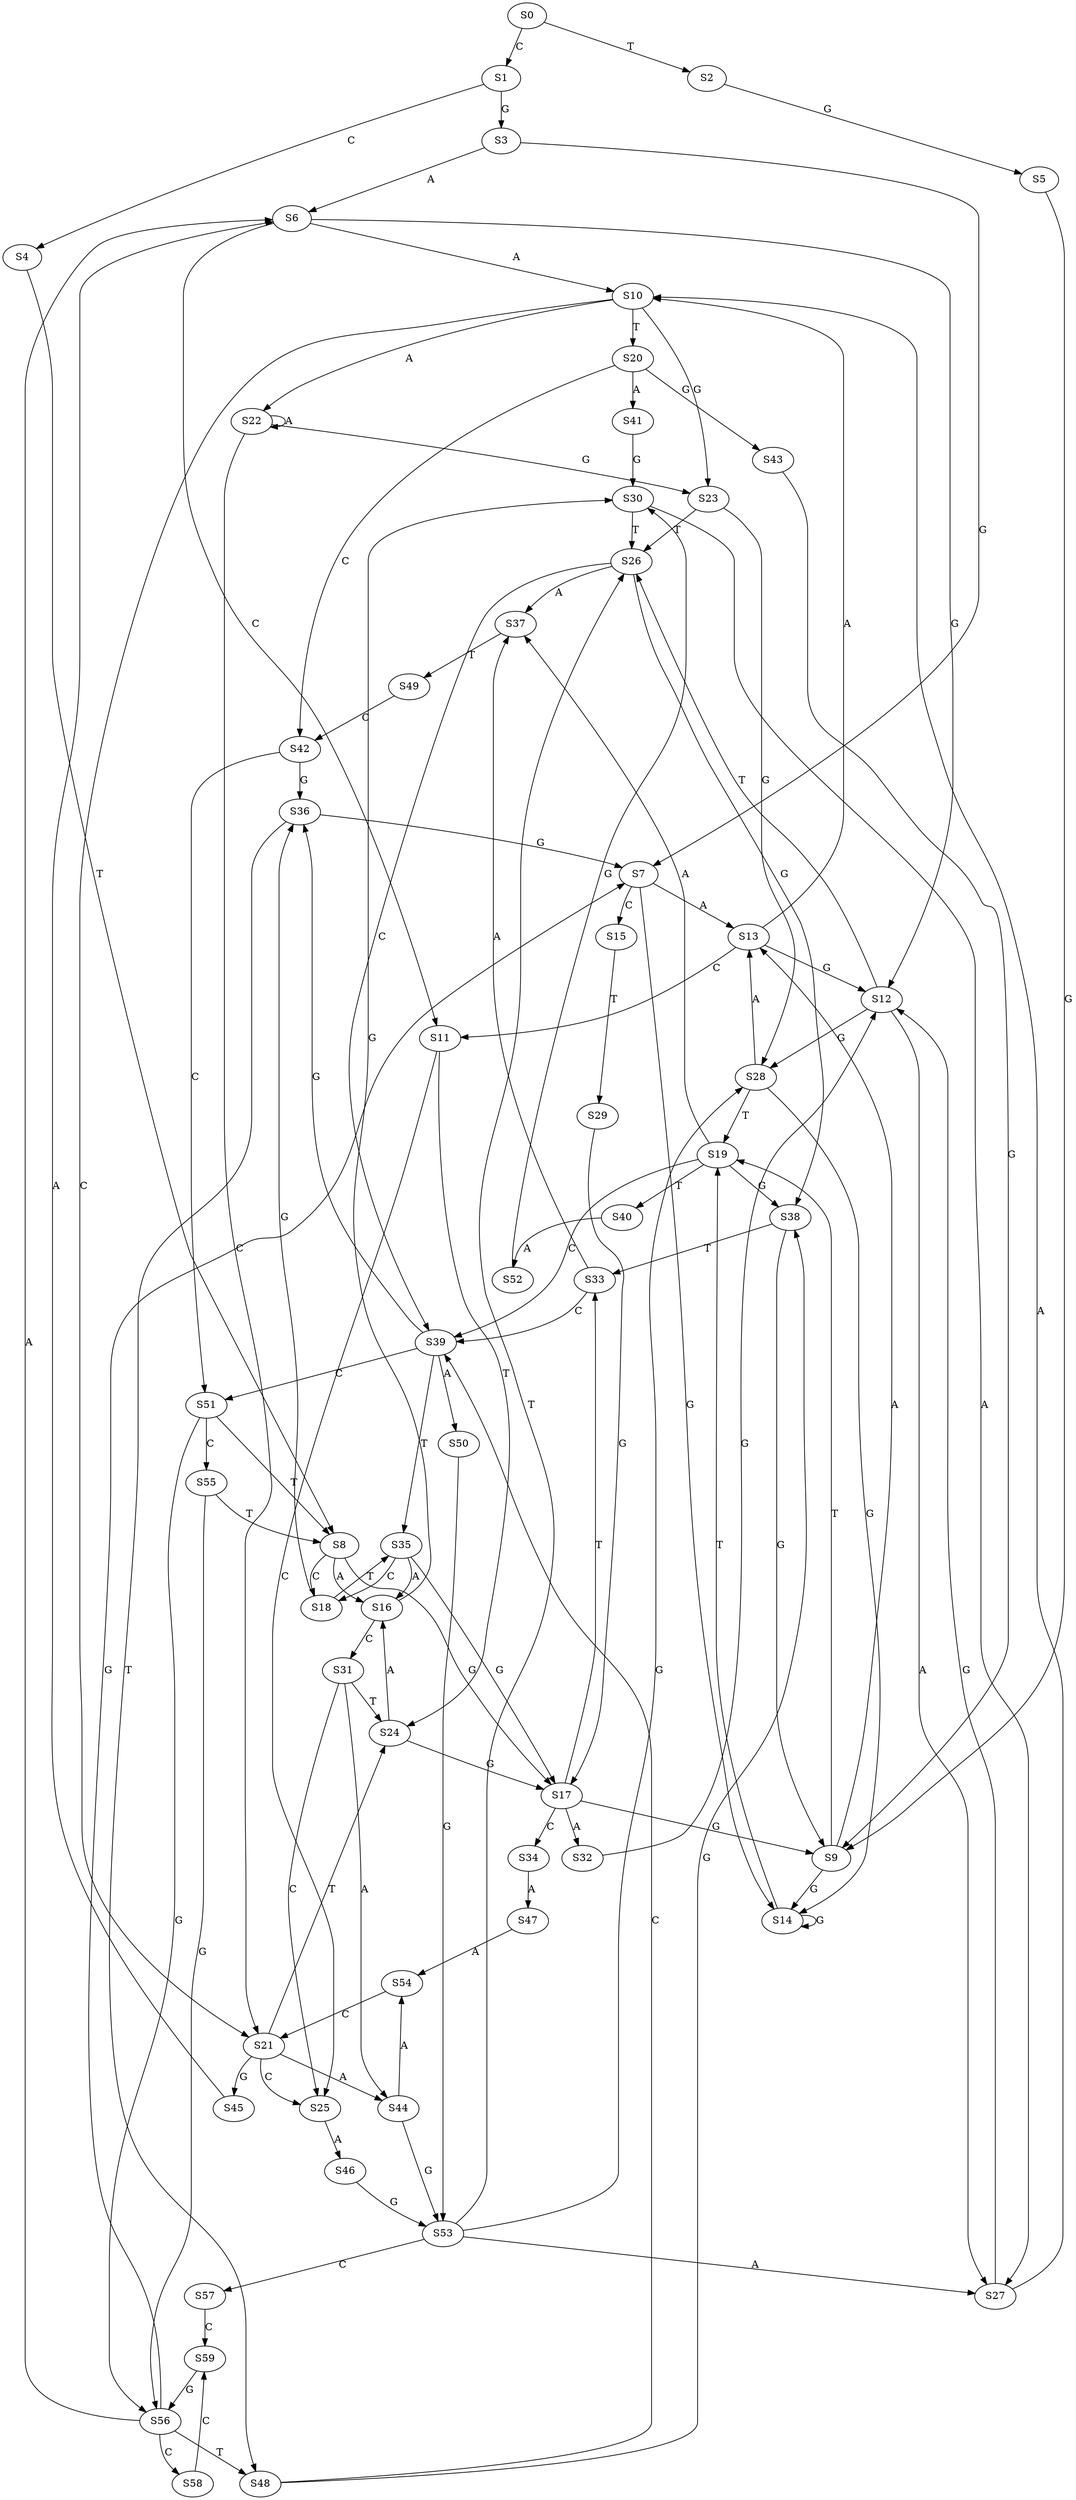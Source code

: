 strict digraph  {
	S0 -> S1 [ label = C ];
	S0 -> S2 [ label = T ];
	S1 -> S3 [ label = G ];
	S1 -> S4 [ label = C ];
	S2 -> S5 [ label = G ];
	S3 -> S6 [ label = A ];
	S3 -> S7 [ label = G ];
	S4 -> S8 [ label = T ];
	S5 -> S9 [ label = G ];
	S6 -> S10 [ label = A ];
	S6 -> S11 [ label = C ];
	S6 -> S12 [ label = G ];
	S7 -> S13 [ label = A ];
	S7 -> S14 [ label = G ];
	S7 -> S15 [ label = C ];
	S8 -> S16 [ label = A ];
	S8 -> S17 [ label = G ];
	S8 -> S18 [ label = C ];
	S9 -> S19 [ label = T ];
	S9 -> S14 [ label = G ];
	S9 -> S13 [ label = A ];
	S10 -> S20 [ label = T ];
	S10 -> S21 [ label = C ];
	S10 -> S22 [ label = A ];
	S10 -> S23 [ label = G ];
	S11 -> S24 [ label = T ];
	S11 -> S25 [ label = C ];
	S12 -> S26 [ label = T ];
	S12 -> S27 [ label = A ];
	S12 -> S28 [ label = G ];
	S13 -> S10 [ label = A ];
	S13 -> S11 [ label = C ];
	S13 -> S12 [ label = G ];
	S14 -> S19 [ label = T ];
	S14 -> S14 [ label = G ];
	S15 -> S29 [ label = T ];
	S16 -> S30 [ label = G ];
	S16 -> S31 [ label = C ];
	S17 -> S32 [ label = A ];
	S17 -> S33 [ label = T ];
	S17 -> S34 [ label = C ];
	S17 -> S9 [ label = G ];
	S18 -> S35 [ label = T ];
	S18 -> S36 [ label = G ];
	S19 -> S37 [ label = A ];
	S19 -> S38 [ label = G ];
	S19 -> S39 [ label = C ];
	S19 -> S40 [ label = T ];
	S20 -> S41 [ label = A ];
	S20 -> S42 [ label = C ];
	S20 -> S43 [ label = G ];
	S21 -> S44 [ label = A ];
	S21 -> S45 [ label = G ];
	S21 -> S25 [ label = C ];
	S21 -> S24 [ label = T ];
	S22 -> S23 [ label = G ];
	S22 -> S21 [ label = C ];
	S22 -> S22 [ label = A ];
	S23 -> S26 [ label = T ];
	S23 -> S28 [ label = G ];
	S24 -> S16 [ label = A ];
	S24 -> S17 [ label = G ];
	S25 -> S46 [ label = A ];
	S26 -> S37 [ label = A ];
	S26 -> S39 [ label = C ];
	S26 -> S38 [ label = G ];
	S27 -> S10 [ label = A ];
	S27 -> S12 [ label = G ];
	S28 -> S13 [ label = A ];
	S28 -> S19 [ label = T ];
	S28 -> S14 [ label = G ];
	S29 -> S17 [ label = G ];
	S30 -> S26 [ label = T ];
	S30 -> S27 [ label = A ];
	S31 -> S25 [ label = C ];
	S31 -> S24 [ label = T ];
	S31 -> S44 [ label = A ];
	S32 -> S12 [ label = G ];
	S33 -> S39 [ label = C ];
	S33 -> S37 [ label = A ];
	S34 -> S47 [ label = A ];
	S35 -> S17 [ label = G ];
	S35 -> S18 [ label = C ];
	S35 -> S16 [ label = A ];
	S36 -> S7 [ label = G ];
	S36 -> S48 [ label = T ];
	S37 -> S49 [ label = T ];
	S38 -> S33 [ label = T ];
	S38 -> S9 [ label = G ];
	S39 -> S35 [ label = T ];
	S39 -> S36 [ label = G ];
	S39 -> S50 [ label = A ];
	S39 -> S51 [ label = C ];
	S40 -> S52 [ label = A ];
	S41 -> S30 [ label = G ];
	S42 -> S51 [ label = C ];
	S42 -> S36 [ label = G ];
	S43 -> S9 [ label = G ];
	S44 -> S53 [ label = G ];
	S44 -> S54 [ label = A ];
	S45 -> S6 [ label = A ];
	S46 -> S53 [ label = G ];
	S47 -> S54 [ label = A ];
	S48 -> S39 [ label = C ];
	S48 -> S38 [ label = G ];
	S49 -> S42 [ label = C ];
	S50 -> S53 [ label = G ];
	S51 -> S55 [ label = C ];
	S51 -> S8 [ label = T ];
	S51 -> S56 [ label = G ];
	S52 -> S30 [ label = G ];
	S53 -> S28 [ label = G ];
	S53 -> S26 [ label = T ];
	S53 -> S57 [ label = C ];
	S53 -> S27 [ label = A ];
	S54 -> S21 [ label = C ];
	S55 -> S56 [ label = G ];
	S55 -> S8 [ label = T ];
	S56 -> S6 [ label = A ];
	S56 -> S48 [ label = T ];
	S56 -> S7 [ label = G ];
	S56 -> S58 [ label = C ];
	S57 -> S59 [ label = C ];
	S58 -> S59 [ label = C ];
	S59 -> S56 [ label = G ];
}
